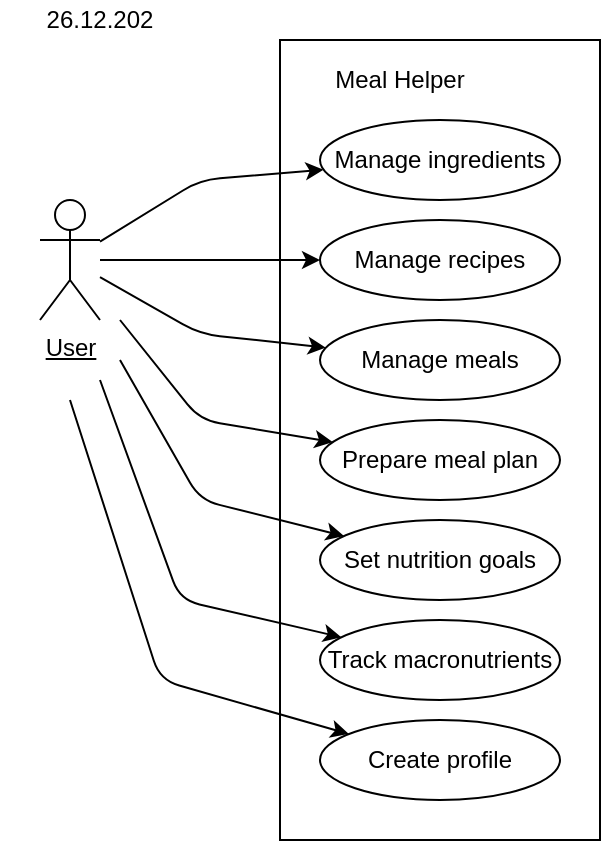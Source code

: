 <mxfile version="13.10.4" type="device"><diagram id="FmfzCCK33cKMK8zaauyX" name="Page-1"><mxGraphModel dx="865" dy="483" grid="1" gridSize="10" guides="1" tooltips="1" connect="1" arrows="1" fold="1" page="1" pageScale="1" pageWidth="850" pageHeight="1100" math="0" shadow="0"><root><mxCell id="0"/><mxCell id="1" parent="0"/><mxCell id="kQt3f6pRYuc4X0p4La9F-3" value="&lt;u&gt;User&lt;br&gt;&lt;br&gt;&lt;/u&gt;" style="shape=umlActor;verticalLabelPosition=bottom;verticalAlign=top;html=1;outlineConnect=0;" vertex="1" parent="1"><mxGeometry x="40" y="120" width="30" height="60" as="geometry"/></mxCell><mxCell id="kQt3f6pRYuc4X0p4La9F-1" value="" style="rounded=0;whiteSpace=wrap;html=1;" vertex="1" parent="1"><mxGeometry x="160" y="40" width="160" height="400" as="geometry"/></mxCell><mxCell id="kQt3f6pRYuc4X0p4La9F-2" value="Meal Helper" style="text;html=1;strokeColor=none;fillColor=none;align=center;verticalAlign=middle;whiteSpace=wrap;rounded=0;" vertex="1" parent="1"><mxGeometry x="160" y="40" width="120" height="40" as="geometry"/></mxCell><mxCell id="kQt3f6pRYuc4X0p4La9F-6" value="Manage ingredients" style="ellipse;whiteSpace=wrap;html=1;" vertex="1" parent="1"><mxGeometry x="180" y="80" width="120" height="40" as="geometry"/></mxCell><mxCell id="kQt3f6pRYuc4X0p4La9F-7" value="Manage recipes" style="ellipse;whiteSpace=wrap;html=1;" vertex="1" parent="1"><mxGeometry x="180" y="130" width="120" height="40" as="geometry"/></mxCell><mxCell id="kQt3f6pRYuc4X0p4La9F-8" value="Manage meals" style="ellipse;whiteSpace=wrap;html=1;" vertex="1" parent="1"><mxGeometry x="180" y="180" width="120" height="40" as="geometry"/></mxCell><mxCell id="kQt3f6pRYuc4X0p4La9F-9" value="Prepare meal plan" style="ellipse;whiteSpace=wrap;html=1;" vertex="1" parent="1"><mxGeometry x="180" y="230" width="120" height="40" as="geometry"/></mxCell><mxCell id="kQt3f6pRYuc4X0p4La9F-10" value="Track macronutrients" style="ellipse;whiteSpace=wrap;html=1;" vertex="1" parent="1"><mxGeometry x="180" y="330" width="120" height="40" as="geometry"/></mxCell><mxCell id="kQt3f6pRYuc4X0p4La9F-11" value="Set nutrition goals" style="ellipse;whiteSpace=wrap;html=1;" vertex="1" parent="1"><mxGeometry x="180" y="280" width="120" height="40" as="geometry"/></mxCell><mxCell id="kQt3f6pRYuc4X0p4La9F-14" value="" style="endArrow=classic;html=1;" edge="1" parent="1" source="kQt3f6pRYuc4X0p4La9F-3" target="kQt3f6pRYuc4X0p4La9F-6"><mxGeometry width="50" height="50" relative="1" as="geometry"><mxPoint x="70" y="130" as="sourcePoint"/><mxPoint x="120" y="80" as="targetPoint"/><Array as="points"><mxPoint x="120" y="110"/></Array></mxGeometry></mxCell><mxCell id="kQt3f6pRYuc4X0p4La9F-15" value="" style="endArrow=classic;html=1;" edge="1" parent="1" source="kQt3f6pRYuc4X0p4La9F-3" target="kQt3f6pRYuc4X0p4La9F-7"><mxGeometry width="50" height="50" relative="1" as="geometry"><mxPoint x="80" y="154.828" as="sourcePoint"/><mxPoint x="168.299" y="124.38" as="targetPoint"/></mxGeometry></mxCell><mxCell id="kQt3f6pRYuc4X0p4La9F-16" value="" style="endArrow=classic;html=1;" edge="1" parent="1" target="kQt3f6pRYuc4X0p4La9F-10"><mxGeometry width="50" height="50" relative="1" as="geometry"><mxPoint x="70" y="210" as="sourcePoint"/><mxPoint x="178.299" y="134.38" as="targetPoint"/><Array as="points"><mxPoint x="110" y="320"/></Array></mxGeometry></mxCell><mxCell id="kQt3f6pRYuc4X0p4La9F-17" value="" style="endArrow=classic;html=1;" edge="1" parent="1" target="kQt3f6pRYuc4X0p4La9F-11"><mxGeometry width="50" height="50" relative="1" as="geometry"><mxPoint x="80" y="200" as="sourcePoint"/><mxPoint x="188.299" y="144.38" as="targetPoint"/><Array as="points"><mxPoint x="120" y="270"/></Array></mxGeometry></mxCell><mxCell id="kQt3f6pRYuc4X0p4La9F-18" value="" style="endArrow=classic;html=1;" edge="1" parent="1" target="kQt3f6pRYuc4X0p4La9F-9"><mxGeometry width="50" height="50" relative="1" as="geometry"><mxPoint x="80" y="180" as="sourcePoint"/><mxPoint x="198.299" y="154.38" as="targetPoint"/><Array as="points"><mxPoint x="120" y="230"/></Array></mxGeometry></mxCell><mxCell id="kQt3f6pRYuc4X0p4La9F-19" value="" style="endArrow=classic;html=1;" edge="1" parent="1" source="kQt3f6pRYuc4X0p4La9F-3" target="kQt3f6pRYuc4X0p4La9F-8"><mxGeometry width="50" height="50" relative="1" as="geometry"><mxPoint x="120" y="194.828" as="sourcePoint"/><mxPoint x="208.299" y="164.38" as="targetPoint"/><Array as="points"><mxPoint x="120" y="187"/></Array></mxGeometry></mxCell><mxCell id="kQt3f6pRYuc4X0p4La9F-20" value="Create profile" style="ellipse;whiteSpace=wrap;html=1;" vertex="1" parent="1"><mxGeometry x="180" y="380" width="120" height="40" as="geometry"/></mxCell><mxCell id="kQt3f6pRYuc4X0p4La9F-21" value="" style="endArrow=classic;html=1;" edge="1" parent="1" target="kQt3f6pRYuc4X0p4La9F-20"><mxGeometry width="50" height="50" relative="1" as="geometry"><mxPoint x="55" y="220" as="sourcePoint"/><mxPoint x="200.668" y="348.616" as="targetPoint"/><Array as="points"><mxPoint x="100" y="360"/></Array></mxGeometry></mxCell><mxCell id="kQt3f6pRYuc4X0p4La9F-22" value="26.12.202" style="text;html=1;strokeColor=none;fillColor=none;align=center;verticalAlign=middle;whiteSpace=wrap;rounded=0;" vertex="1" parent="1"><mxGeometry x="20" y="20" width="100" height="20" as="geometry"/></mxCell></root></mxGraphModel></diagram></mxfile>